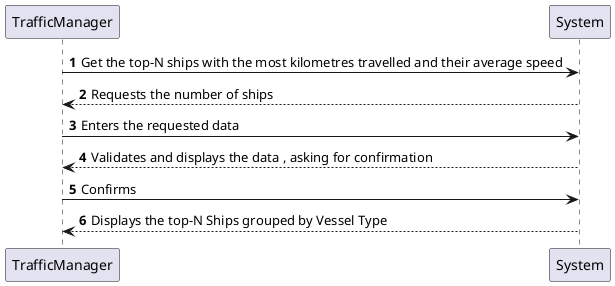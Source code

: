 @startuml
'https://plantuml.com/sequence-diagram

autonumber

TrafficManager -> System : Get the top-N ships with the most kilometres travelled and their average speed
System --> TrafficManager: Requests the number of ships
TrafficManager -> System : Enters the requested data
System --> TrafficManager : Validates and displays the data , asking for confirmation
TrafficManager -> System : Confirms
System --> TrafficManager : Displays the top-N Ships grouped by Vessel Type
@enduml